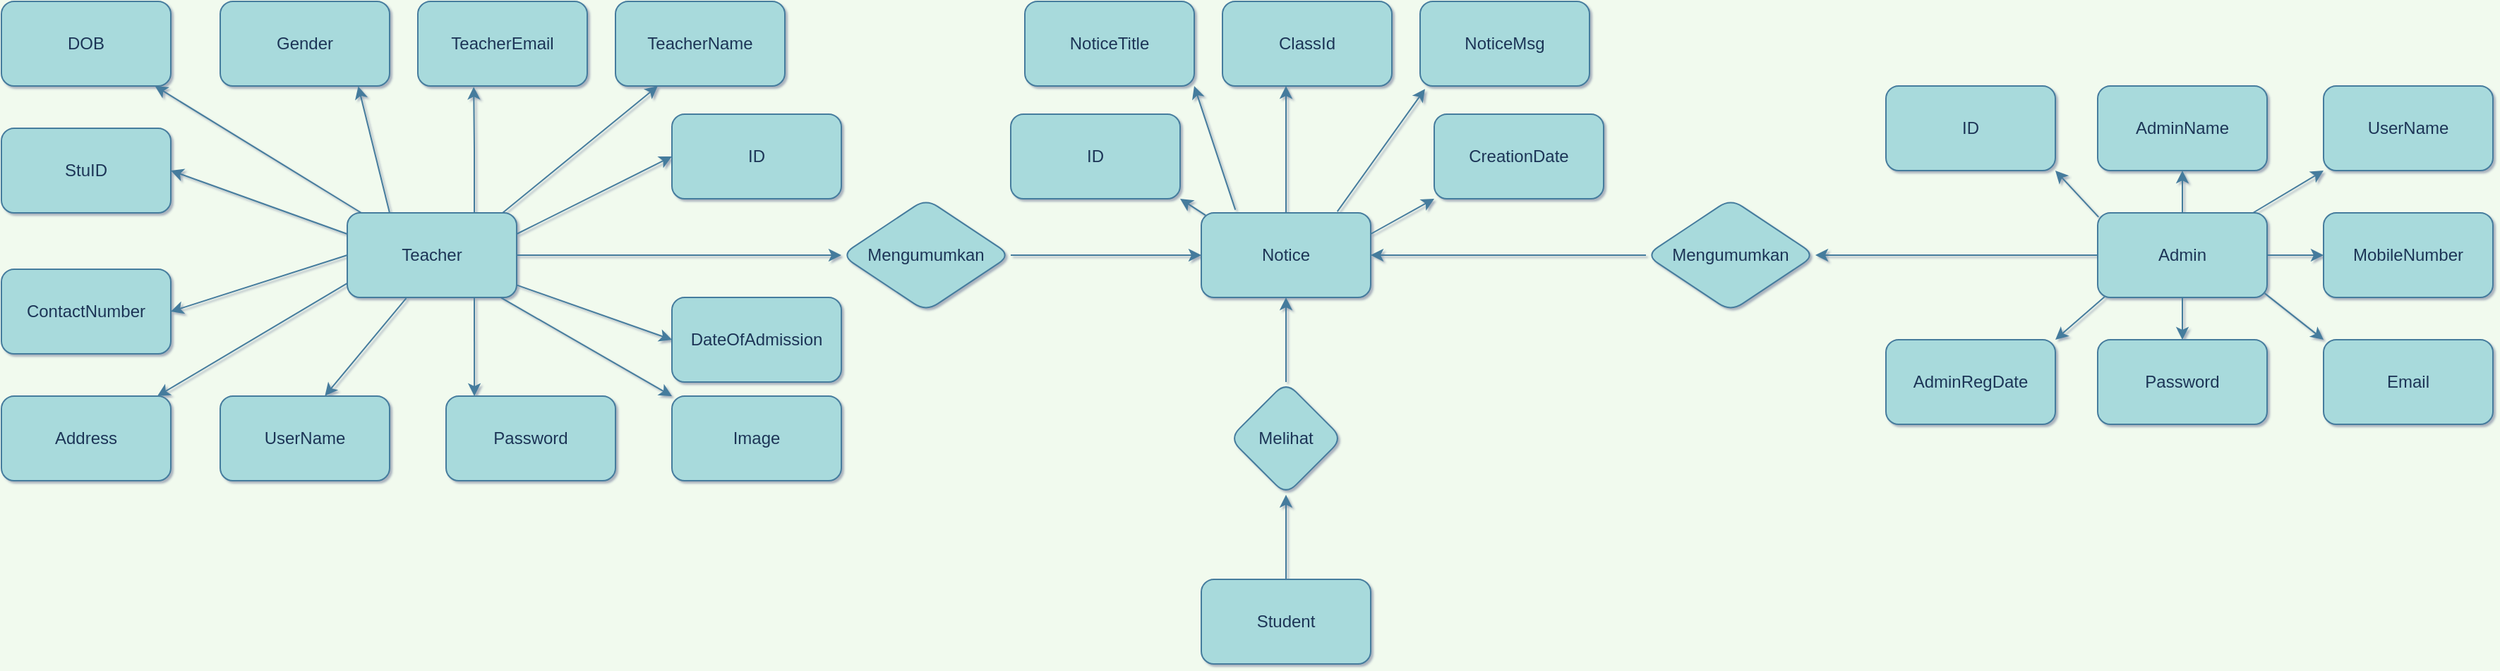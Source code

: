 <mxfile version="20.4.0" type="github">
  <diagram id="R2lEEEUBdFMjLlhIrx00" name="Page-1">
    <mxGraphModel dx="2447" dy="891" grid="1" gridSize="10" guides="1" tooltips="1" connect="1" arrows="1" fold="1" page="1" pageScale="1" pageWidth="850" pageHeight="1100" background="#F1FAEE" math="0" shadow="1" extFonts="Permanent Marker^https://fonts.googleapis.com/css?family=Permanent+Marker">
      <root>
        <mxCell id="0" />
        <mxCell id="1" parent="0" />
        <mxCell id="kFy7uXsL30mzQ4tsva0F-8" style="edgeStyle=orthogonalEdgeStyle;rounded=1;orthogonalLoop=1;jettySize=auto;html=1;exitX=1;exitY=0.5;exitDx=0;exitDy=0;labelBackgroundColor=#F1FAEE;strokeColor=#457B9D;fontColor=#1D3557;" edge="1" parent="1" source="kFy7uXsL30mzQ4tsva0F-1" target="kFy7uXsL30mzQ4tsva0F-5">
          <mxGeometry relative="1" as="geometry" />
        </mxCell>
        <mxCell id="kFy7uXsL30mzQ4tsva0F-59" style="edgeStyle=orthogonalEdgeStyle;rounded=0;orthogonalLoop=1;jettySize=auto;html=1;exitX=0.75;exitY=0;exitDx=0;exitDy=0;entryX=0.33;entryY=1.01;entryDx=0;entryDy=0;entryPerimeter=0;strokeColor=#457B9D;fontColor=#1D3557;fillColor=#A8DADC;" edge="1" parent="1" source="kFy7uXsL30mzQ4tsva0F-1" target="kFy7uXsL30mzQ4tsva0F-49">
          <mxGeometry relative="1" as="geometry" />
        </mxCell>
        <mxCell id="kFy7uXsL30mzQ4tsva0F-62" style="edgeStyle=orthogonalEdgeStyle;rounded=0;orthogonalLoop=1;jettySize=auto;html=1;exitX=0.75;exitY=1;exitDx=0;exitDy=0;entryX=0.167;entryY=0;entryDx=0;entryDy=0;entryPerimeter=0;strokeColor=#457B9D;fontColor=#1D3557;fillColor=#A8DADC;" edge="1" parent="1" source="kFy7uXsL30mzQ4tsva0F-1" target="kFy7uXsL30mzQ4tsva0F-56">
          <mxGeometry relative="1" as="geometry" />
        </mxCell>
        <mxCell id="kFy7uXsL30mzQ4tsva0F-1" value="Teacher" style="rounded=1;whiteSpace=wrap;html=1;fillColor=#A8DADC;strokeColor=#457B9D;fontColor=#1D3557;" vertex="1" parent="1">
          <mxGeometry x="-240" y="170" width="120" height="60" as="geometry" />
        </mxCell>
        <mxCell id="kFy7uXsL30mzQ4tsva0F-41" style="edgeStyle=orthogonalEdgeStyle;orthogonalLoop=1;jettySize=auto;html=1;exitX=0.5;exitY=0;exitDx=0;exitDy=0;entryX=0.375;entryY=1;entryDx=0;entryDy=0;entryPerimeter=0;labelBackgroundColor=#F1FAEE;strokeColor=#457B9D;fontColor=#1D3557;" edge="1" parent="1" source="kFy7uXsL30mzQ4tsva0F-2" target="kFy7uXsL30mzQ4tsva0F-37">
          <mxGeometry relative="1" as="geometry" />
        </mxCell>
        <mxCell id="kFy7uXsL30mzQ4tsva0F-2" value="Notice" style="rounded=1;whiteSpace=wrap;html=1;fillColor=#A8DADC;strokeColor=#457B9D;fontColor=#1D3557;" vertex="1" parent="1">
          <mxGeometry x="365" y="170" width="120" height="60" as="geometry" />
        </mxCell>
        <mxCell id="kFy7uXsL30mzQ4tsva0F-10" style="edgeStyle=orthogonalEdgeStyle;rounded=1;orthogonalLoop=1;jettySize=auto;html=1;exitX=0;exitY=0.5;exitDx=0;exitDy=0;entryX=1;entryY=0.5;entryDx=0;entryDy=0;labelBackgroundColor=#F1FAEE;strokeColor=#457B9D;fontColor=#1D3557;" edge="1" parent="1" source="kFy7uXsL30mzQ4tsva0F-3" target="kFy7uXsL30mzQ4tsva0F-6">
          <mxGeometry relative="1" as="geometry" />
        </mxCell>
        <mxCell id="kFy7uXsL30mzQ4tsva0F-29" style="edgeStyle=orthogonalEdgeStyle;orthogonalLoop=1;jettySize=auto;html=1;exitX=0.5;exitY=0;exitDx=0;exitDy=0;entryX=0.5;entryY=1;entryDx=0;entryDy=0;labelBackgroundColor=#F1FAEE;strokeColor=#457B9D;fontColor=#1D3557;" edge="1" parent="1" source="kFy7uXsL30mzQ4tsva0F-3" target="kFy7uXsL30mzQ4tsva0F-15">
          <mxGeometry relative="1" as="geometry" />
        </mxCell>
        <mxCell id="kFy7uXsL30mzQ4tsva0F-30" style="edgeStyle=orthogonalEdgeStyle;orthogonalLoop=1;jettySize=auto;html=1;exitX=1;exitY=0.5;exitDx=0;exitDy=0;labelBackgroundColor=#F1FAEE;strokeColor=#457B9D;fontColor=#1D3557;" edge="1" parent="1" source="kFy7uXsL30mzQ4tsva0F-3" target="kFy7uXsL30mzQ4tsva0F-16">
          <mxGeometry relative="1" as="geometry" />
        </mxCell>
        <mxCell id="kFy7uXsL30mzQ4tsva0F-32" style="edgeStyle=orthogonalEdgeStyle;orthogonalLoop=1;jettySize=auto;html=1;exitX=0.5;exitY=1;exitDx=0;exitDy=0;entryX=0.5;entryY=0;entryDx=0;entryDy=0;labelBackgroundColor=#F1FAEE;strokeColor=#457B9D;fontColor=#1D3557;" edge="1" parent="1" source="kFy7uXsL30mzQ4tsva0F-3" target="kFy7uXsL30mzQ4tsva0F-17">
          <mxGeometry relative="1" as="geometry" />
        </mxCell>
        <mxCell id="kFy7uXsL30mzQ4tsva0F-3" value="Admin" style="rounded=1;whiteSpace=wrap;html=1;fillColor=#A8DADC;strokeColor=#457B9D;fontColor=#1D3557;" vertex="1" parent="1">
          <mxGeometry x="1000" y="170" width="120" height="60" as="geometry" />
        </mxCell>
        <mxCell id="kFy7uXsL30mzQ4tsva0F-12" style="edgeStyle=orthogonalEdgeStyle;rounded=1;orthogonalLoop=1;jettySize=auto;html=1;exitX=0.5;exitY=0;exitDx=0;exitDy=0;entryX=0.5;entryY=1;entryDx=0;entryDy=0;labelBackgroundColor=#F1FAEE;strokeColor=#457B9D;fontColor=#1D3557;" edge="1" parent="1" source="kFy7uXsL30mzQ4tsva0F-4" target="kFy7uXsL30mzQ4tsva0F-7">
          <mxGeometry relative="1" as="geometry" />
        </mxCell>
        <mxCell id="kFy7uXsL30mzQ4tsva0F-4" value="Student" style="rounded=1;whiteSpace=wrap;html=1;fillColor=#A8DADC;strokeColor=#457B9D;fontColor=#1D3557;" vertex="1" parent="1">
          <mxGeometry x="365" y="430" width="120" height="60" as="geometry" />
        </mxCell>
        <mxCell id="kFy7uXsL30mzQ4tsva0F-9" style="edgeStyle=orthogonalEdgeStyle;rounded=1;orthogonalLoop=1;jettySize=auto;html=1;exitX=1;exitY=0.5;exitDx=0;exitDy=0;entryX=0;entryY=0.5;entryDx=0;entryDy=0;labelBackgroundColor=#F1FAEE;strokeColor=#457B9D;fontColor=#1D3557;" edge="1" parent="1" source="kFy7uXsL30mzQ4tsva0F-5" target="kFy7uXsL30mzQ4tsva0F-2">
          <mxGeometry relative="1" as="geometry" />
        </mxCell>
        <mxCell id="kFy7uXsL30mzQ4tsva0F-5" value="Mengumumkan" style="rhombus;whiteSpace=wrap;html=1;fillColor=#A8DADC;strokeColor=#457B9D;fontColor=#1D3557;rounded=1;" vertex="1" parent="1">
          <mxGeometry x="110" y="160" width="120" height="80" as="geometry" />
        </mxCell>
        <mxCell id="kFy7uXsL30mzQ4tsva0F-11" style="edgeStyle=orthogonalEdgeStyle;rounded=1;orthogonalLoop=1;jettySize=auto;html=1;exitX=0;exitY=0.5;exitDx=0;exitDy=0;entryX=1;entryY=0.5;entryDx=0;entryDy=0;labelBackgroundColor=#F1FAEE;strokeColor=#457B9D;fontColor=#1D3557;" edge="1" parent="1" source="kFy7uXsL30mzQ4tsva0F-6" target="kFy7uXsL30mzQ4tsva0F-2">
          <mxGeometry relative="1" as="geometry" />
        </mxCell>
        <mxCell id="kFy7uXsL30mzQ4tsva0F-6" value="Mengumumkan" style="rhombus;whiteSpace=wrap;html=1;fillColor=#A8DADC;strokeColor=#457B9D;fontColor=#1D3557;rounded=1;" vertex="1" parent="1">
          <mxGeometry x="680" y="160" width="120" height="80" as="geometry" />
        </mxCell>
        <mxCell id="kFy7uXsL30mzQ4tsva0F-13" style="edgeStyle=orthogonalEdgeStyle;rounded=1;orthogonalLoop=1;jettySize=auto;html=1;exitX=0.5;exitY=0;exitDx=0;exitDy=0;entryX=0.5;entryY=1;entryDx=0;entryDy=0;labelBackgroundColor=#F1FAEE;strokeColor=#457B9D;fontColor=#1D3557;" edge="1" parent="1" source="kFy7uXsL30mzQ4tsva0F-7" target="kFy7uXsL30mzQ4tsva0F-2">
          <mxGeometry relative="1" as="geometry" />
        </mxCell>
        <mxCell id="kFy7uXsL30mzQ4tsva0F-7" value="Melihat" style="rhombus;whiteSpace=wrap;html=1;fillColor=#A8DADC;strokeColor=#457B9D;fontColor=#1D3557;rounded=1;" vertex="1" parent="1">
          <mxGeometry x="385" y="290" width="80" height="80" as="geometry" />
        </mxCell>
        <mxCell id="kFy7uXsL30mzQ4tsva0F-14" value="ID" style="rounded=1;whiteSpace=wrap;html=1;fillColor=#A8DADC;strokeColor=#457B9D;fontColor=#1D3557;" vertex="1" parent="1">
          <mxGeometry x="850" y="80" width="120" height="60" as="geometry" />
        </mxCell>
        <mxCell id="kFy7uXsL30mzQ4tsva0F-15" value="AdminName" style="rounded=1;whiteSpace=wrap;html=1;fillColor=#A8DADC;strokeColor=#457B9D;fontColor=#1D3557;" vertex="1" parent="1">
          <mxGeometry x="1000" y="80" width="120" height="60" as="geometry" />
        </mxCell>
        <mxCell id="kFy7uXsL30mzQ4tsva0F-16" value="MobileNumber" style="rounded=1;whiteSpace=wrap;html=1;fillColor=#A8DADC;strokeColor=#457B9D;fontColor=#1D3557;" vertex="1" parent="1">
          <mxGeometry x="1160" y="170" width="120" height="60" as="geometry" />
        </mxCell>
        <mxCell id="kFy7uXsL30mzQ4tsva0F-17" value="Password" style="rounded=1;whiteSpace=wrap;html=1;fillColor=#A8DADC;strokeColor=#457B9D;fontColor=#1D3557;" vertex="1" parent="1">
          <mxGeometry x="1000" y="260" width="120" height="60" as="geometry" />
        </mxCell>
        <mxCell id="kFy7uXsL30mzQ4tsva0F-18" value="AdminRegDate" style="rounded=1;whiteSpace=wrap;html=1;fillColor=#A8DADC;strokeColor=#457B9D;fontColor=#1D3557;" vertex="1" parent="1">
          <mxGeometry x="850" y="260" width="120" height="60" as="geometry" />
        </mxCell>
        <mxCell id="kFy7uXsL30mzQ4tsva0F-19" value="UserName" style="rounded=1;whiteSpace=wrap;html=1;fillColor=#A8DADC;strokeColor=#457B9D;fontColor=#1D3557;" vertex="1" parent="1">
          <mxGeometry x="1160" y="80" width="120" height="60" as="geometry" />
        </mxCell>
        <mxCell id="kFy7uXsL30mzQ4tsva0F-20" value="Email" style="rounded=1;whiteSpace=wrap;html=1;fillColor=#A8DADC;strokeColor=#457B9D;fontColor=#1D3557;" vertex="1" parent="1">
          <mxGeometry x="1160" y="260" width="120" height="60" as="geometry" />
        </mxCell>
        <mxCell id="kFy7uXsL30mzQ4tsva0F-21" style="edgeStyle=orthogonalEdgeStyle;rounded=1;orthogonalLoop=1;jettySize=auto;html=1;exitX=0.5;exitY=1;exitDx=0;exitDy=0;labelBackgroundColor=#F1FAEE;strokeColor=#457B9D;fontColor=#1D3557;" edge="1" parent="1" source="kFy7uXsL30mzQ4tsva0F-16" target="kFy7uXsL30mzQ4tsva0F-16">
          <mxGeometry relative="1" as="geometry" />
        </mxCell>
        <mxCell id="kFy7uXsL30mzQ4tsva0F-28" value="" style="endArrow=classic;html=1;entryX=0;entryY=1;entryDx=0;entryDy=0;labelBackgroundColor=#F1FAEE;strokeColor=#457B9D;fontColor=#1D3557;" edge="1" parent="1" source="kFy7uXsL30mzQ4tsva0F-3" target="kFy7uXsL30mzQ4tsva0F-19">
          <mxGeometry width="50" height="50" relative="1" as="geometry">
            <mxPoint x="1120" y="170" as="sourcePoint" />
            <mxPoint x="1170" y="120" as="targetPoint" />
          </mxGeometry>
        </mxCell>
        <mxCell id="kFy7uXsL30mzQ4tsva0F-33" value="" style="endArrow=classic;html=1;entryX=0;entryY=0;entryDx=0;entryDy=0;exitX=0.986;exitY=0.951;exitDx=0;exitDy=0;exitPerimeter=0;labelBackgroundColor=#F1FAEE;strokeColor=#457B9D;fontColor=#1D3557;" edge="1" parent="1" source="kFy7uXsL30mzQ4tsva0F-3" target="kFy7uXsL30mzQ4tsva0F-20">
          <mxGeometry width="50" height="50" relative="1" as="geometry">
            <mxPoint x="1110" y="270" as="sourcePoint" />
            <mxPoint x="1160" y="220" as="targetPoint" />
          </mxGeometry>
        </mxCell>
        <mxCell id="kFy7uXsL30mzQ4tsva0F-34" value="" style="endArrow=classic;html=1;exitX=0.005;exitY=0.049;exitDx=0;exitDy=0;entryX=1;entryY=1;entryDx=0;entryDy=0;exitPerimeter=0;labelBackgroundColor=#F1FAEE;strokeColor=#457B9D;fontColor=#1D3557;" edge="1" parent="1" source="kFy7uXsL30mzQ4tsva0F-3" target="kFy7uXsL30mzQ4tsva0F-14">
          <mxGeometry width="50" height="50" relative="1" as="geometry">
            <mxPoint x="950" y="200" as="sourcePoint" />
            <mxPoint x="1000" y="150" as="targetPoint" />
          </mxGeometry>
        </mxCell>
        <mxCell id="kFy7uXsL30mzQ4tsva0F-35" value="" style="endArrow=classic;html=1;exitX=0.04;exitY=0.993;exitDx=0;exitDy=0;exitPerimeter=0;entryX=1;entryY=0;entryDx=0;entryDy=0;labelBackgroundColor=#F1FAEE;strokeColor=#457B9D;fontColor=#1D3557;" edge="1" parent="1" source="kFy7uXsL30mzQ4tsva0F-3" target="kFy7uXsL30mzQ4tsva0F-18">
          <mxGeometry width="50" height="50" relative="1" as="geometry">
            <mxPoint x="950" y="290" as="sourcePoint" />
            <mxPoint x="970" y="260" as="targetPoint" />
          </mxGeometry>
        </mxCell>
        <mxCell id="kFy7uXsL30mzQ4tsva0F-36" value="ID" style="rounded=1;whiteSpace=wrap;html=1;fillColor=#A8DADC;strokeColor=#457B9D;fontColor=#1D3557;" vertex="1" parent="1">
          <mxGeometry x="230" y="100" width="120" height="60" as="geometry" />
        </mxCell>
        <mxCell id="kFy7uXsL30mzQ4tsva0F-37" value="ClassId" style="rounded=1;whiteSpace=wrap;html=1;fillColor=#A8DADC;strokeColor=#457B9D;fontColor=#1D3557;" vertex="1" parent="1">
          <mxGeometry x="380" y="20" width="120" height="60" as="geometry" />
        </mxCell>
        <mxCell id="kFy7uXsL30mzQ4tsva0F-38" value="NoticeMsg" style="rounded=1;whiteSpace=wrap;html=1;fillColor=#A8DADC;strokeColor=#457B9D;fontColor=#1D3557;" vertex="1" parent="1">
          <mxGeometry x="520" y="20" width="120" height="60" as="geometry" />
        </mxCell>
        <mxCell id="kFy7uXsL30mzQ4tsva0F-39" value="NoticeTitle" style="rounded=1;whiteSpace=wrap;html=1;fillColor=#A8DADC;strokeColor=#457B9D;fontColor=#1D3557;" vertex="1" parent="1">
          <mxGeometry x="240" y="20" width="120" height="60" as="geometry" />
        </mxCell>
        <mxCell id="kFy7uXsL30mzQ4tsva0F-40" value="CreationDate" style="rounded=1;whiteSpace=wrap;html=1;fillColor=#A8DADC;strokeColor=#457B9D;fontColor=#1D3557;" vertex="1" parent="1">
          <mxGeometry x="530" y="100" width="120" height="60" as="geometry" />
        </mxCell>
        <mxCell id="kFy7uXsL30mzQ4tsva0F-43" value="" style="endArrow=classic;html=1;entryX=1;entryY=1;entryDx=0;entryDy=0;exitX=0.025;exitY=0.028;exitDx=0;exitDy=0;exitPerimeter=0;labelBackgroundColor=#F1FAEE;strokeColor=#457B9D;fontColor=#1D3557;" edge="1" parent="1" source="kFy7uXsL30mzQ4tsva0F-2" target="kFy7uXsL30mzQ4tsva0F-36">
          <mxGeometry width="50" height="50" relative="1" as="geometry">
            <mxPoint x="330" y="190" as="sourcePoint" />
            <mxPoint x="380" y="140" as="targetPoint" />
          </mxGeometry>
        </mxCell>
        <mxCell id="kFy7uXsL30mzQ4tsva0F-44" value="" style="endArrow=classic;html=1;entryX=0;entryY=1;entryDx=0;entryDy=0;exitX=1;exitY=0.25;exitDx=0;exitDy=0;labelBackgroundColor=#F1FAEE;strokeColor=#457B9D;fontColor=#1D3557;" edge="1" parent="1" source="kFy7uXsL30mzQ4tsva0F-2" target="kFy7uXsL30mzQ4tsva0F-40">
          <mxGeometry width="50" height="50" relative="1" as="geometry">
            <mxPoint x="490" y="180" as="sourcePoint" />
            <mxPoint x="670" y="-50" as="targetPoint" />
          </mxGeometry>
        </mxCell>
        <mxCell id="kFy7uXsL30mzQ4tsva0F-45" value="" style="endArrow=classic;html=1;entryX=1;entryY=1;entryDx=0;entryDy=0;exitX=0.201;exitY=-0.036;exitDx=0;exitDy=0;exitPerimeter=0;labelBackgroundColor=#F1FAEE;strokeColor=#457B9D;fontColor=#1D3557;" edge="1" parent="1" source="kFy7uXsL30mzQ4tsva0F-2" target="kFy7uXsL30mzQ4tsva0F-39">
          <mxGeometry width="50" height="50" relative="1" as="geometry">
            <mxPoint x="390" y="150" as="sourcePoint" />
            <mxPoint x="440" y="100" as="targetPoint" />
          </mxGeometry>
        </mxCell>
        <mxCell id="kFy7uXsL30mzQ4tsva0F-46" value="" style="endArrow=classic;html=1;exitX=0.803;exitY=-0.015;exitDx=0;exitDy=0;exitPerimeter=0;entryX=0.029;entryY=1.035;entryDx=0;entryDy=0;entryPerimeter=0;labelBackgroundColor=#F1FAEE;strokeColor=#457B9D;fontColor=#1D3557;" edge="1" parent="1" source="kFy7uXsL30mzQ4tsva0F-2" target="kFy7uXsL30mzQ4tsva0F-38">
          <mxGeometry width="50" height="50" relative="1" as="geometry">
            <mxPoint x="450" y="160" as="sourcePoint" />
            <mxPoint x="500" y="110" as="targetPoint" />
          </mxGeometry>
        </mxCell>
        <mxCell id="kFy7uXsL30mzQ4tsva0F-47" value="ID" style="rounded=1;whiteSpace=wrap;html=1;strokeColor=#457B9D;fontColor=#1D3557;fillColor=#A8DADC;" vertex="1" parent="1">
          <mxGeometry x="-10" y="100" width="120" height="60" as="geometry" />
        </mxCell>
        <mxCell id="kFy7uXsL30mzQ4tsva0F-48" value="TeacherName" style="rounded=1;whiteSpace=wrap;html=1;strokeColor=#457B9D;fontColor=#1D3557;fillColor=#A8DADC;" vertex="1" parent="1">
          <mxGeometry x="-50" y="20" width="120" height="60" as="geometry" />
        </mxCell>
        <mxCell id="kFy7uXsL30mzQ4tsva0F-49" value="TeacherEmail" style="rounded=1;whiteSpace=wrap;html=1;strokeColor=#457B9D;fontColor=#1D3557;fillColor=#A8DADC;" vertex="1" parent="1">
          <mxGeometry x="-190" y="20" width="120" height="60" as="geometry" />
        </mxCell>
        <mxCell id="kFy7uXsL30mzQ4tsva0F-50" value="Gender" style="rounded=1;whiteSpace=wrap;html=1;strokeColor=#457B9D;fontColor=#1D3557;fillColor=#A8DADC;" vertex="1" parent="1">
          <mxGeometry x="-330" y="20" width="120" height="60" as="geometry" />
        </mxCell>
        <mxCell id="kFy7uXsL30mzQ4tsva0F-51" value="DOB" style="rounded=1;whiteSpace=wrap;html=1;strokeColor=#457B9D;fontColor=#1D3557;fillColor=#A8DADC;" vertex="1" parent="1">
          <mxGeometry x="-485" y="20" width="120" height="60" as="geometry" />
        </mxCell>
        <mxCell id="kFy7uXsL30mzQ4tsva0F-52" value="StuID" style="rounded=1;whiteSpace=wrap;html=1;strokeColor=#457B9D;fontColor=#1D3557;fillColor=#A8DADC;" vertex="1" parent="1">
          <mxGeometry x="-485" y="110" width="120" height="60" as="geometry" />
        </mxCell>
        <mxCell id="kFy7uXsL30mzQ4tsva0F-53" value="ContactNumber" style="rounded=1;whiteSpace=wrap;html=1;strokeColor=#457B9D;fontColor=#1D3557;fillColor=#A8DADC;" vertex="1" parent="1">
          <mxGeometry x="-485" y="210" width="120" height="60" as="geometry" />
        </mxCell>
        <mxCell id="kFy7uXsL30mzQ4tsva0F-54" value="Address" style="rounded=1;whiteSpace=wrap;html=1;strokeColor=#457B9D;fontColor=#1D3557;fillColor=#A8DADC;" vertex="1" parent="1">
          <mxGeometry x="-485" y="300" width="120" height="60" as="geometry" />
        </mxCell>
        <mxCell id="kFy7uXsL30mzQ4tsva0F-55" value="UserName" style="rounded=1;whiteSpace=wrap;html=1;strokeColor=#457B9D;fontColor=#1D3557;fillColor=#A8DADC;" vertex="1" parent="1">
          <mxGeometry x="-330" y="300" width="120" height="60" as="geometry" />
        </mxCell>
        <mxCell id="kFy7uXsL30mzQ4tsva0F-56" value="Password" style="rounded=1;whiteSpace=wrap;html=1;strokeColor=#457B9D;fontColor=#1D3557;fillColor=#A8DADC;" vertex="1" parent="1">
          <mxGeometry x="-170" y="300" width="120" height="60" as="geometry" />
        </mxCell>
        <mxCell id="kFy7uXsL30mzQ4tsva0F-57" value="Image" style="rounded=1;whiteSpace=wrap;html=1;strokeColor=#457B9D;fontColor=#1D3557;fillColor=#A8DADC;" vertex="1" parent="1">
          <mxGeometry x="-10" y="300" width="120" height="60" as="geometry" />
        </mxCell>
        <mxCell id="kFy7uXsL30mzQ4tsva0F-58" value="DateOfAdmission" style="rounded=1;whiteSpace=wrap;html=1;strokeColor=#457B9D;fontColor=#1D3557;fillColor=#A8DADC;" vertex="1" parent="1">
          <mxGeometry x="-10" y="230" width="120" height="60" as="geometry" />
        </mxCell>
        <mxCell id="kFy7uXsL30mzQ4tsva0F-63" value="" style="endArrow=classic;html=1;rounded=0;strokeColor=#457B9D;fontColor=#1D3557;fillColor=#A8DADC;exitX=0.25;exitY=0;exitDx=0;exitDy=0;entryX=0.815;entryY=1.003;entryDx=0;entryDy=0;entryPerimeter=0;" edge="1" parent="1" source="kFy7uXsL30mzQ4tsva0F-1" target="kFy7uXsL30mzQ4tsva0F-50">
          <mxGeometry width="50" height="50" relative="1" as="geometry">
            <mxPoint x="-320" y="250" as="sourcePoint" />
            <mxPoint x="-270" y="200" as="targetPoint" />
          </mxGeometry>
        </mxCell>
        <mxCell id="kFy7uXsL30mzQ4tsva0F-64" value="" style="endArrow=classic;html=1;rounded=0;strokeColor=#457B9D;fontColor=#1D3557;fillColor=#A8DADC;exitX=0.083;exitY=0;exitDx=0;exitDy=0;exitPerimeter=0;" edge="1" parent="1" source="kFy7uXsL30mzQ4tsva0F-1" target="kFy7uXsL30mzQ4tsva0F-51">
          <mxGeometry width="50" height="50" relative="1" as="geometry">
            <mxPoint x="-330" y="220" as="sourcePoint" />
            <mxPoint x="-280" y="170" as="targetPoint" />
          </mxGeometry>
        </mxCell>
        <mxCell id="kFy7uXsL30mzQ4tsva0F-65" value="" style="endArrow=classic;html=1;rounded=0;strokeColor=#457B9D;fontColor=#1D3557;fillColor=#A8DADC;entryX=0.25;entryY=1;entryDx=0;entryDy=0;exitX=0.917;exitY=0;exitDx=0;exitDy=0;exitPerimeter=0;" edge="1" parent="1" source="kFy7uXsL30mzQ4tsva0F-1" target="kFy7uXsL30mzQ4tsva0F-48">
          <mxGeometry width="50" height="50" relative="1" as="geometry">
            <mxPoint x="-350" y="230" as="sourcePoint" />
            <mxPoint x="-300" y="180" as="targetPoint" />
          </mxGeometry>
        </mxCell>
        <mxCell id="kFy7uXsL30mzQ4tsva0F-66" value="" style="endArrow=classic;html=1;rounded=0;strokeColor=#457B9D;fontColor=#1D3557;fillColor=#A8DADC;exitX=1;exitY=0.25;exitDx=0;exitDy=0;entryX=0;entryY=0.5;entryDx=0;entryDy=0;" edge="1" parent="1" source="kFy7uXsL30mzQ4tsva0F-1" target="kFy7uXsL30mzQ4tsva0F-47">
          <mxGeometry width="50" height="50" relative="1" as="geometry">
            <mxPoint x="-70" y="210" as="sourcePoint" />
            <mxPoint x="-20" y="160" as="targetPoint" />
          </mxGeometry>
        </mxCell>
        <mxCell id="kFy7uXsL30mzQ4tsva0F-67" value="" style="endArrow=classic;html=1;rounded=0;strokeColor=#457B9D;fontColor=#1D3557;fillColor=#A8DADC;entryX=1;entryY=0.5;entryDx=0;entryDy=0;exitX=0;exitY=0.25;exitDx=0;exitDy=0;" edge="1" parent="1" source="kFy7uXsL30mzQ4tsva0F-1" target="kFy7uXsL30mzQ4tsva0F-52">
          <mxGeometry width="50" height="50" relative="1" as="geometry">
            <mxPoint x="-320" y="230" as="sourcePoint" />
            <mxPoint x="-270" y="180" as="targetPoint" />
          </mxGeometry>
        </mxCell>
        <mxCell id="kFy7uXsL30mzQ4tsva0F-68" value="" style="endArrow=classic;html=1;rounded=0;strokeColor=#457B9D;fontColor=#1D3557;fillColor=#A8DADC;entryX=1;entryY=0.5;entryDx=0;entryDy=0;exitX=0;exitY=0.5;exitDx=0;exitDy=0;" edge="1" parent="1" source="kFy7uXsL30mzQ4tsva0F-1" target="kFy7uXsL30mzQ4tsva0F-53">
          <mxGeometry width="50" height="50" relative="1" as="geometry">
            <mxPoint x="-330" y="250" as="sourcePoint" />
            <mxPoint x="-280" y="200" as="targetPoint" />
          </mxGeometry>
        </mxCell>
        <mxCell id="kFy7uXsL30mzQ4tsva0F-69" value="" style="endArrow=classic;html=1;rounded=0;strokeColor=#457B9D;fontColor=#1D3557;fillColor=#A8DADC;exitX=0;exitY=0.833;exitDx=0;exitDy=0;exitPerimeter=0;" edge="1" parent="1" source="kFy7uXsL30mzQ4tsva0F-1" target="kFy7uXsL30mzQ4tsva0F-54">
          <mxGeometry width="50" height="50" relative="1" as="geometry">
            <mxPoint x="-240" y="230" as="sourcePoint" />
            <mxPoint x="-250" y="240" as="targetPoint" />
          </mxGeometry>
        </mxCell>
        <mxCell id="kFy7uXsL30mzQ4tsva0F-71" value="" style="endArrow=classic;html=1;rounded=0;strokeColor=#457B9D;fontColor=#1D3557;fillColor=#A8DADC;entryX=0.618;entryY=-0.003;entryDx=0;entryDy=0;entryPerimeter=0;exitX=0.348;exitY=1.01;exitDx=0;exitDy=0;exitPerimeter=0;" edge="1" parent="1" source="kFy7uXsL30mzQ4tsva0F-1" target="kFy7uXsL30mzQ4tsva0F-55">
          <mxGeometry width="50" height="50" relative="1" as="geometry">
            <mxPoint x="-240" y="290" as="sourcePoint" />
            <mxPoint x="-190" y="240" as="targetPoint" />
          </mxGeometry>
        </mxCell>
        <mxCell id="kFy7uXsL30mzQ4tsva0F-72" value="" style="endArrow=classic;html=1;rounded=0;strokeColor=#457B9D;fontColor=#1D3557;fillColor=#A8DADC;entryX=0;entryY=0.5;entryDx=0;entryDy=0;" edge="1" parent="1" source="kFy7uXsL30mzQ4tsva0F-1" target="kFy7uXsL30mzQ4tsva0F-58">
          <mxGeometry width="50" height="50" relative="1" as="geometry">
            <mxPoint x="-90" y="270" as="sourcePoint" />
            <mxPoint x="-40" y="220" as="targetPoint" />
          </mxGeometry>
        </mxCell>
        <mxCell id="kFy7uXsL30mzQ4tsva0F-73" value="" style="endArrow=classic;html=1;rounded=0;strokeColor=#457B9D;fontColor=#1D3557;fillColor=#A8DADC;entryX=0;entryY=0;entryDx=0;entryDy=0;exitX=0.908;exitY=1.003;exitDx=0;exitDy=0;exitPerimeter=0;" edge="1" parent="1" source="kFy7uXsL30mzQ4tsva0F-1" target="kFy7uXsL30mzQ4tsva0F-57">
          <mxGeometry width="50" height="50" relative="1" as="geometry">
            <mxPoint x="-130" y="300" as="sourcePoint" />
            <mxPoint x="-80" y="250" as="targetPoint" />
          </mxGeometry>
        </mxCell>
      </root>
    </mxGraphModel>
  </diagram>
</mxfile>

